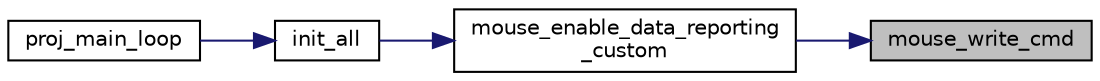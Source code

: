 digraph "mouse_write_cmd"
{
 // LATEX_PDF_SIZE
  edge [fontname="Helvetica",fontsize="10",labelfontname="Helvetica",labelfontsize="10"];
  node [fontname="Helvetica",fontsize="10",shape=record];
  rankdir="RL";
  Node1 [label="mouse_write_cmd",height=0.2,width=0.4,color="black", fillcolor="grey75", style="filled", fontcolor="black",tooltip="Writes a command to the mouse."];
  Node1 -> Node2 [dir="back",color="midnightblue",fontsize="10",style="solid",fontname="Helvetica"];
  Node2 [label="mouse_enable_data_reporting\l_custom",height=0.2,width=0.4,color="black", fillcolor="white", style="filled",URL="$keyboard_8c.html#a3c4e368c416224abdef4276beb3ef7e4",tooltip="Enables mouse data reporting."];
  Node2 -> Node3 [dir="back",color="midnightblue",fontsize="10",style="solid",fontname="Helvetica"];
  Node3 [label="init_all",height=0.2,width=0.4,color="black", fillcolor="white", style="filled",URL="$manager_8c.html#a832d39f5c041bf59c16063e0c4bf210b",tooltip="Simultaniously intializes all the sprites, video card, RTC (real-time clock) and calls subscribe_ints..."];
  Node3 -> Node4 [dir="back",color="midnightblue",fontsize="10",style="solid",fontname="Helvetica"];
  Node4 [label="proj_main_loop",height=0.2,width=0.4,color="black", fillcolor="white", style="filled",URL="$proj_8c.html#ad290208c74ef25eb347d1d96a390cd66",tooltip=" "];
}
